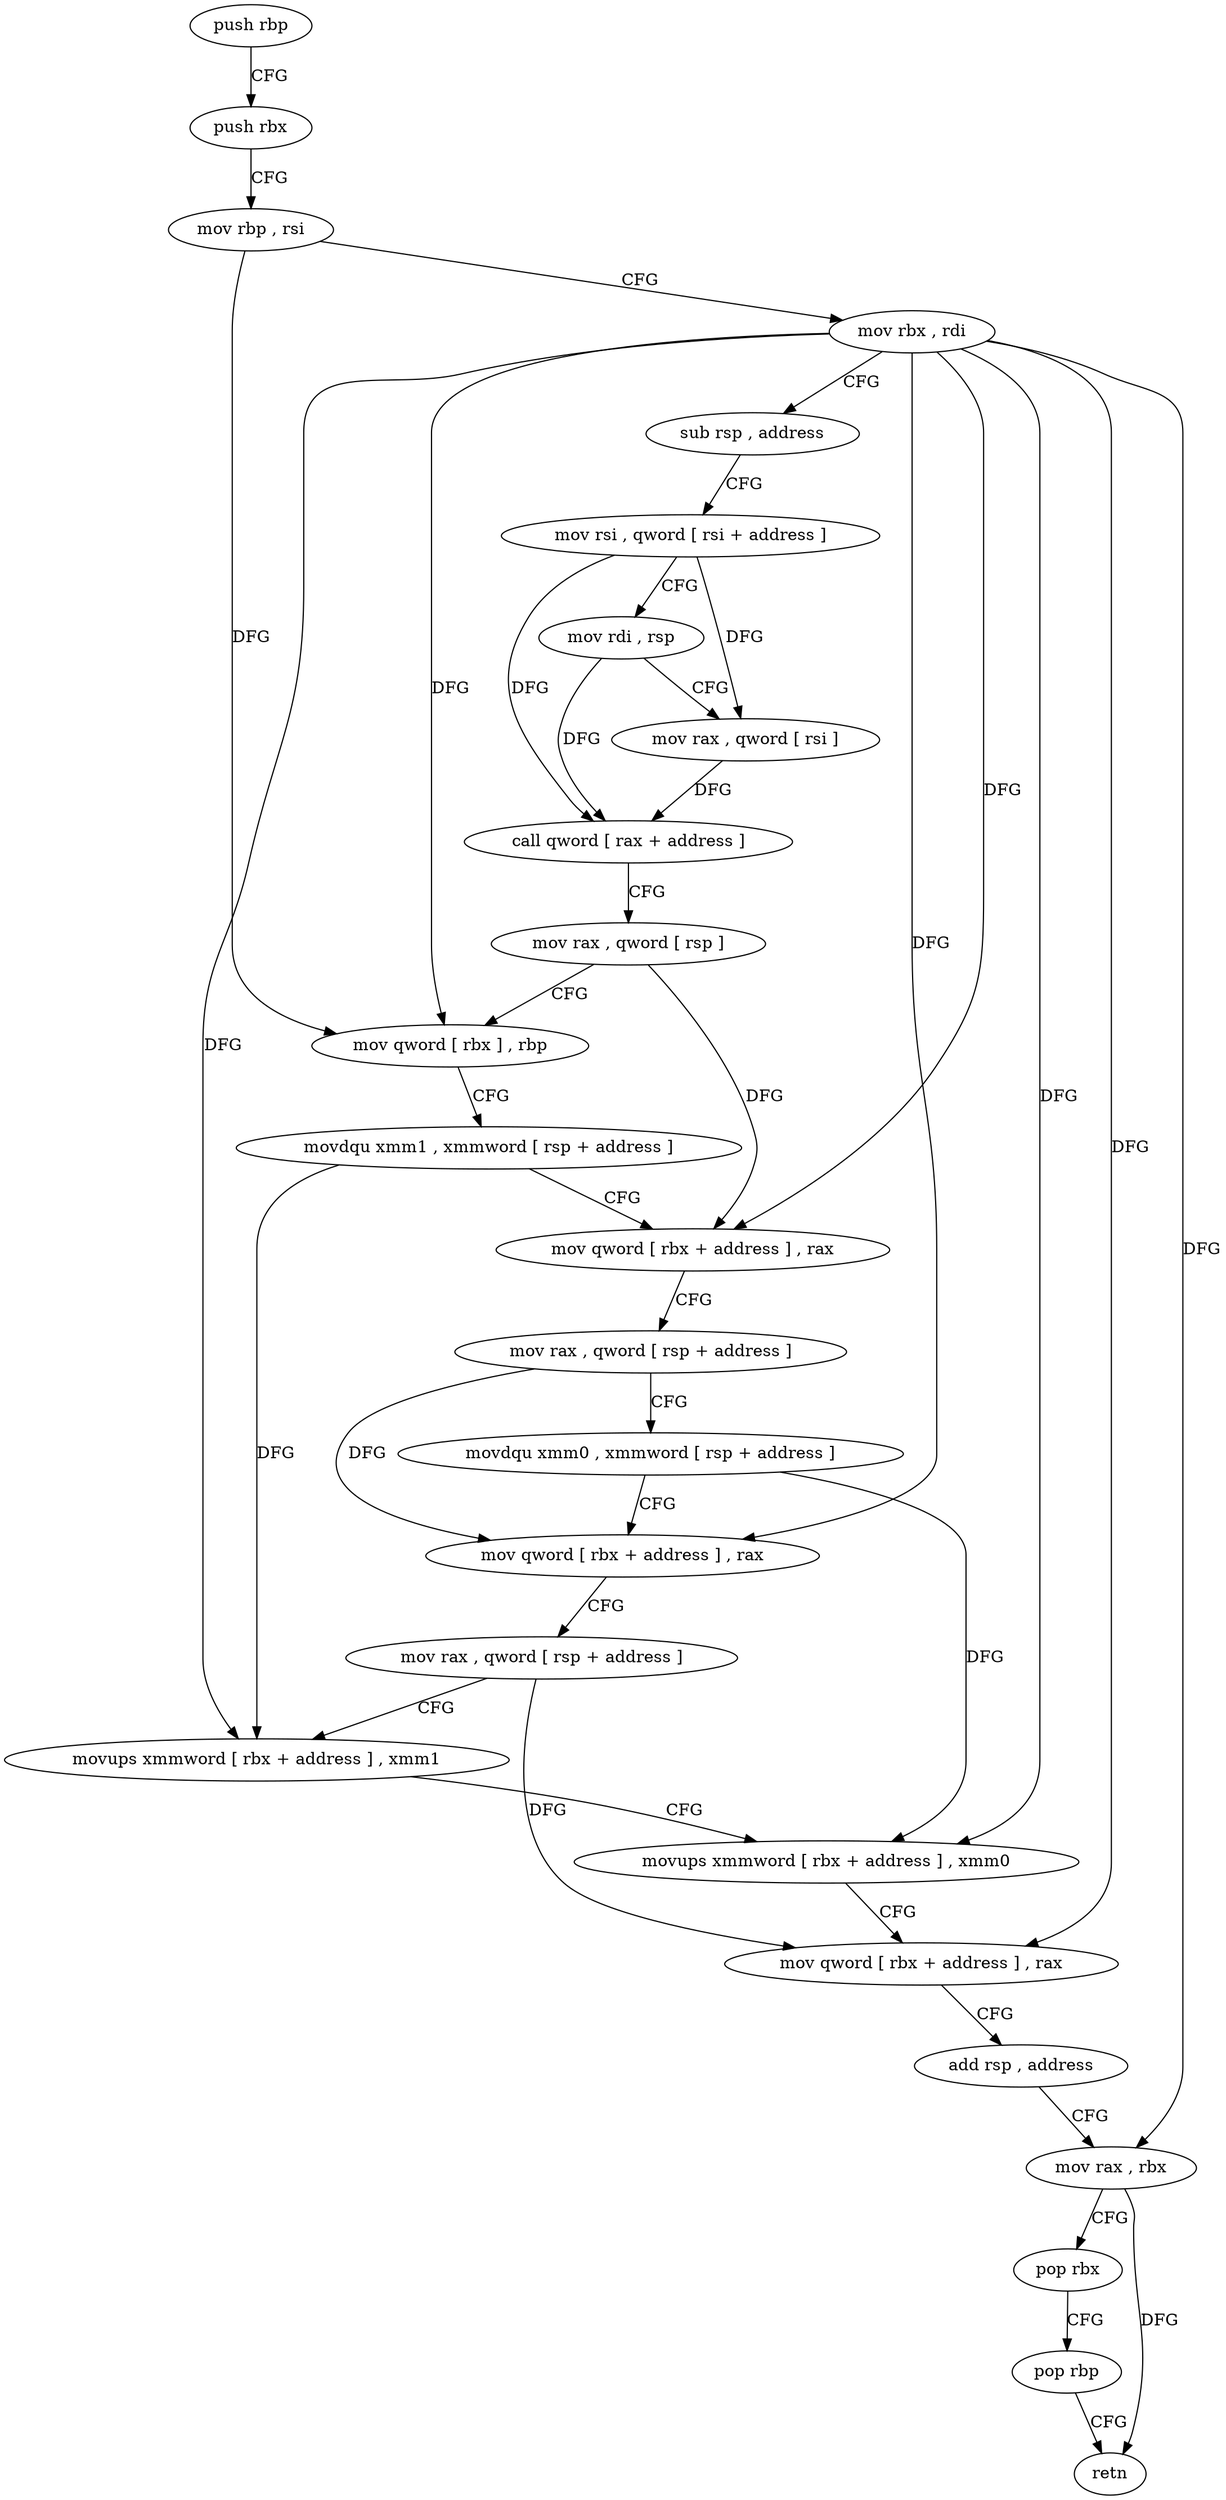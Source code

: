 digraph "func" {
"79280" [label = "push rbp" ]
"79281" [label = "push rbx" ]
"79282" [label = "mov rbp , rsi" ]
"79285" [label = "mov rbx , rdi" ]
"79288" [label = "sub rsp , address" ]
"79292" [label = "mov rsi , qword [ rsi + address ]" ]
"79299" [label = "mov rdi , rsp" ]
"79302" [label = "mov rax , qword [ rsi ]" ]
"79305" [label = "call qword [ rax + address ]" ]
"79311" [label = "mov rax , qword [ rsp ]" ]
"79315" [label = "mov qword [ rbx ] , rbp" ]
"79318" [label = "movdqu xmm1 , xmmword [ rsp + address ]" ]
"79324" [label = "mov qword [ rbx + address ] , rax" ]
"79328" [label = "mov rax , qword [ rsp + address ]" ]
"79333" [label = "movdqu xmm0 , xmmword [ rsp + address ]" ]
"79339" [label = "mov qword [ rbx + address ] , rax" ]
"79343" [label = "mov rax , qword [ rsp + address ]" ]
"79348" [label = "movups xmmword [ rbx + address ] , xmm1" ]
"79352" [label = "movups xmmword [ rbx + address ] , xmm0" ]
"79356" [label = "mov qword [ rbx + address ] , rax" ]
"79360" [label = "add rsp , address" ]
"79364" [label = "mov rax , rbx" ]
"79367" [label = "pop rbx" ]
"79368" [label = "pop rbp" ]
"79369" [label = "retn" ]
"79280" -> "79281" [ label = "CFG" ]
"79281" -> "79282" [ label = "CFG" ]
"79282" -> "79285" [ label = "CFG" ]
"79282" -> "79315" [ label = "DFG" ]
"79285" -> "79288" [ label = "CFG" ]
"79285" -> "79315" [ label = "DFG" ]
"79285" -> "79324" [ label = "DFG" ]
"79285" -> "79339" [ label = "DFG" ]
"79285" -> "79348" [ label = "DFG" ]
"79285" -> "79352" [ label = "DFG" ]
"79285" -> "79356" [ label = "DFG" ]
"79285" -> "79364" [ label = "DFG" ]
"79288" -> "79292" [ label = "CFG" ]
"79292" -> "79299" [ label = "CFG" ]
"79292" -> "79302" [ label = "DFG" ]
"79292" -> "79305" [ label = "DFG" ]
"79299" -> "79302" [ label = "CFG" ]
"79299" -> "79305" [ label = "DFG" ]
"79302" -> "79305" [ label = "DFG" ]
"79305" -> "79311" [ label = "CFG" ]
"79311" -> "79315" [ label = "CFG" ]
"79311" -> "79324" [ label = "DFG" ]
"79315" -> "79318" [ label = "CFG" ]
"79318" -> "79324" [ label = "CFG" ]
"79318" -> "79348" [ label = "DFG" ]
"79324" -> "79328" [ label = "CFG" ]
"79328" -> "79333" [ label = "CFG" ]
"79328" -> "79339" [ label = "DFG" ]
"79333" -> "79339" [ label = "CFG" ]
"79333" -> "79352" [ label = "DFG" ]
"79339" -> "79343" [ label = "CFG" ]
"79343" -> "79348" [ label = "CFG" ]
"79343" -> "79356" [ label = "DFG" ]
"79348" -> "79352" [ label = "CFG" ]
"79352" -> "79356" [ label = "CFG" ]
"79356" -> "79360" [ label = "CFG" ]
"79360" -> "79364" [ label = "CFG" ]
"79364" -> "79367" [ label = "CFG" ]
"79364" -> "79369" [ label = "DFG" ]
"79367" -> "79368" [ label = "CFG" ]
"79368" -> "79369" [ label = "CFG" ]
}

